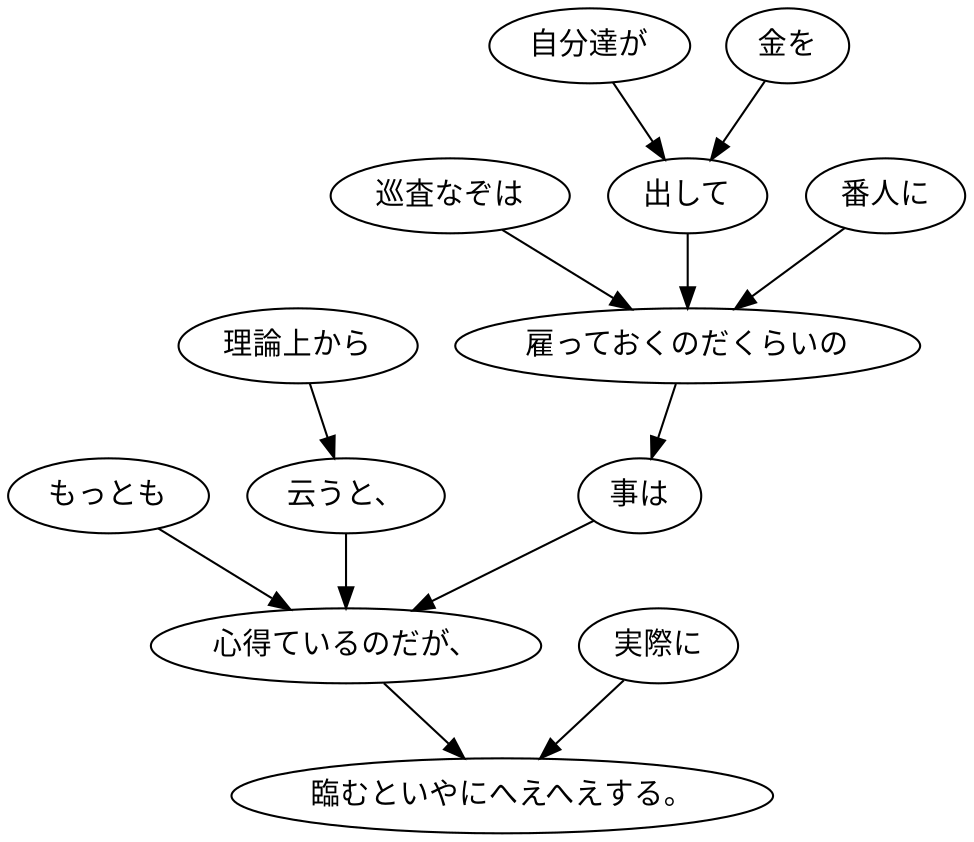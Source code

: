 digraph graph6226 {
	node0 [label="もっとも"];
	node1 [label="理論上から"];
	node2 [label="云うと、"];
	node3 [label="巡査なぞは"];
	node4 [label="自分達が"];
	node5 [label="金を"];
	node6 [label="出して"];
	node7 [label="番人に"];
	node8 [label="雇っておくのだくらいの"];
	node9 [label="事は"];
	node10 [label="心得ているのだが、"];
	node11 [label="実際に"];
	node12 [label="臨むといやにへえへえする。"];
	node0 -> node10;
	node1 -> node2;
	node2 -> node10;
	node3 -> node8;
	node4 -> node6;
	node5 -> node6;
	node6 -> node8;
	node7 -> node8;
	node8 -> node9;
	node9 -> node10;
	node10 -> node12;
	node11 -> node12;
}

